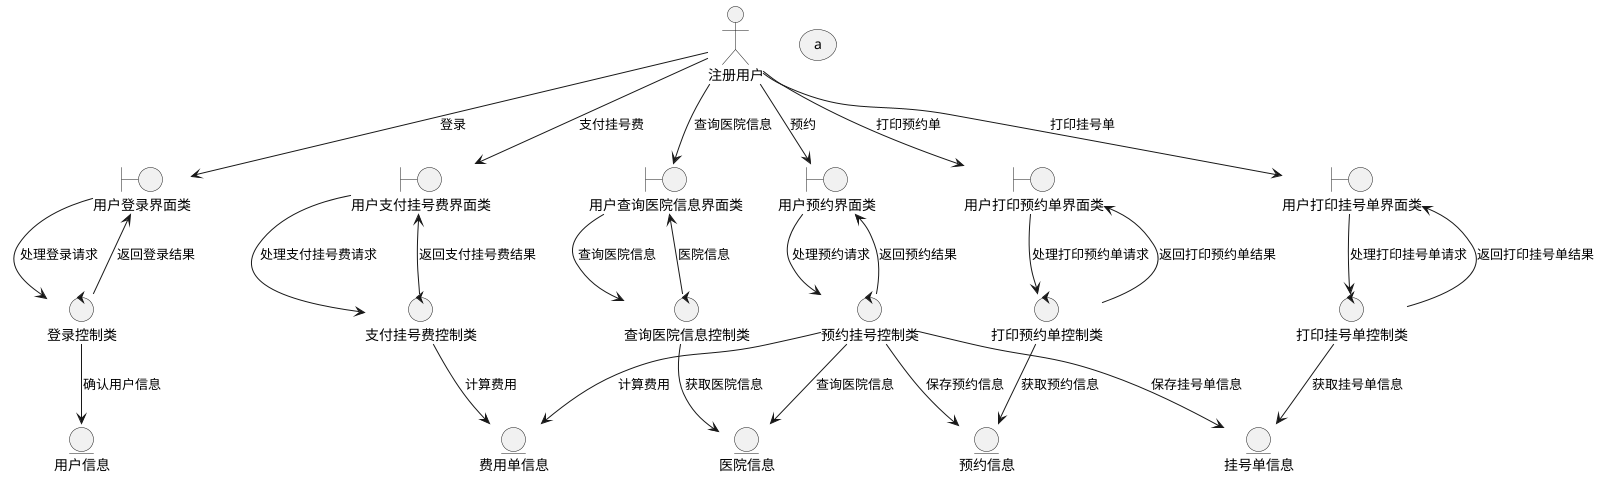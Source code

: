 @startuml
'https://plantuml.com/class-diagram

actor 注册用户 as user

usecase a

boundary 用户登录界面类 as loginUI
boundary 用户预约界面类 as bookingUI
boundary 用户查询医院信息界面类 as infoUI
boundary 用户打印预约单界面类 as printBookingUI
boundary 用户打印挂号单界面类 as printPendingUI
boundary 用户支付挂号费界面类 as payPendingUI

control 登录控制类 as loginControl
control 预约挂号控制类 as bookingControl
control 查询医院信息控制类 as getInfoControl
control 打印预约单控制类 as printBookingControl
control 打印挂号单控制类 as printPendingControl
control 支付挂号费控制类 as payPendingControl

entity 用户信息 as userinfo
entity 医院信息 as hospitalInfo
entity 预约信息 as bookingInfo
entity 挂号单信息 as pendingInfo
entity 费用单信息 as payInfo

user --> loginUI: 登录
loginUI --> loginControl: 处理登录请求
loginControl --> userinfo: 确认用户信息
loginControl --> loginUI: 返回登录结果

user --> bookingUI: 预约
bookingUI --> bookingControl: 处理预约请求
bookingControl --> hospitalInfo: 查询医院信息
bookingControl --> bookingInfo: 保存预约信息
bookingControl --> payInfo: 计算费用
bookingControl --> pendingInfo: 保存挂号单信息
bookingControl --> bookingUI: 返回预约结果

user --> infoUI: 查询医院信息
infoUI --> getInfoControl: 查询医院信息
getInfoControl --> hospitalInfo: 获取医院信息
getInfoControl --> infoUI: 医院信息

user --> printBookingUI: 打印预约单
printBookingUI --> printBookingControl: 处理打印预约单请求
printBookingControl --> bookingInfo: 获取预约信息
printBookingControl --> printBookingUI: 返回打印预约单结果

user --> printPendingUI: 打印挂号单
printPendingUI --> printPendingControl: 处理打印挂号单请求
printPendingControl --> pendingInfo: 获取挂号单信息
printPendingControl --> printPendingUI: 返回打印挂号单结果

user --> payPendingUI: 支付挂号费
payPendingUI --> payPendingControl: 处理支付挂号费请求
payPendingControl --> payInfo: 计算费用
payPendingControl --> payPendingUI: 返回支付挂号费结果

@enduml